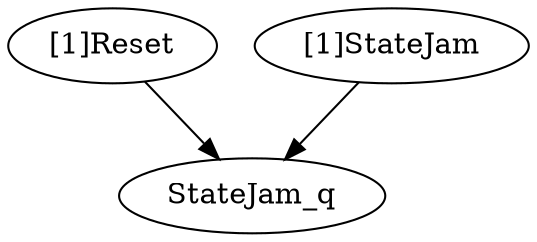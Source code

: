 strict digraph "" {
	"[1]Reset"	 [complexity=1,
		importance=0.314946000269,
		rank=0.314946000269];
	StateJam_q	 [complexity=0,
		importance=0.0178863582987,
		rank=0.0];
	"[1]Reset" -> StateJam_q;
	"[1]StateJam"	 [complexity=2,
		importance=0.050841069164,
		rank=0.025420534582];
	"[1]StateJam" -> StateJam_q;
}
